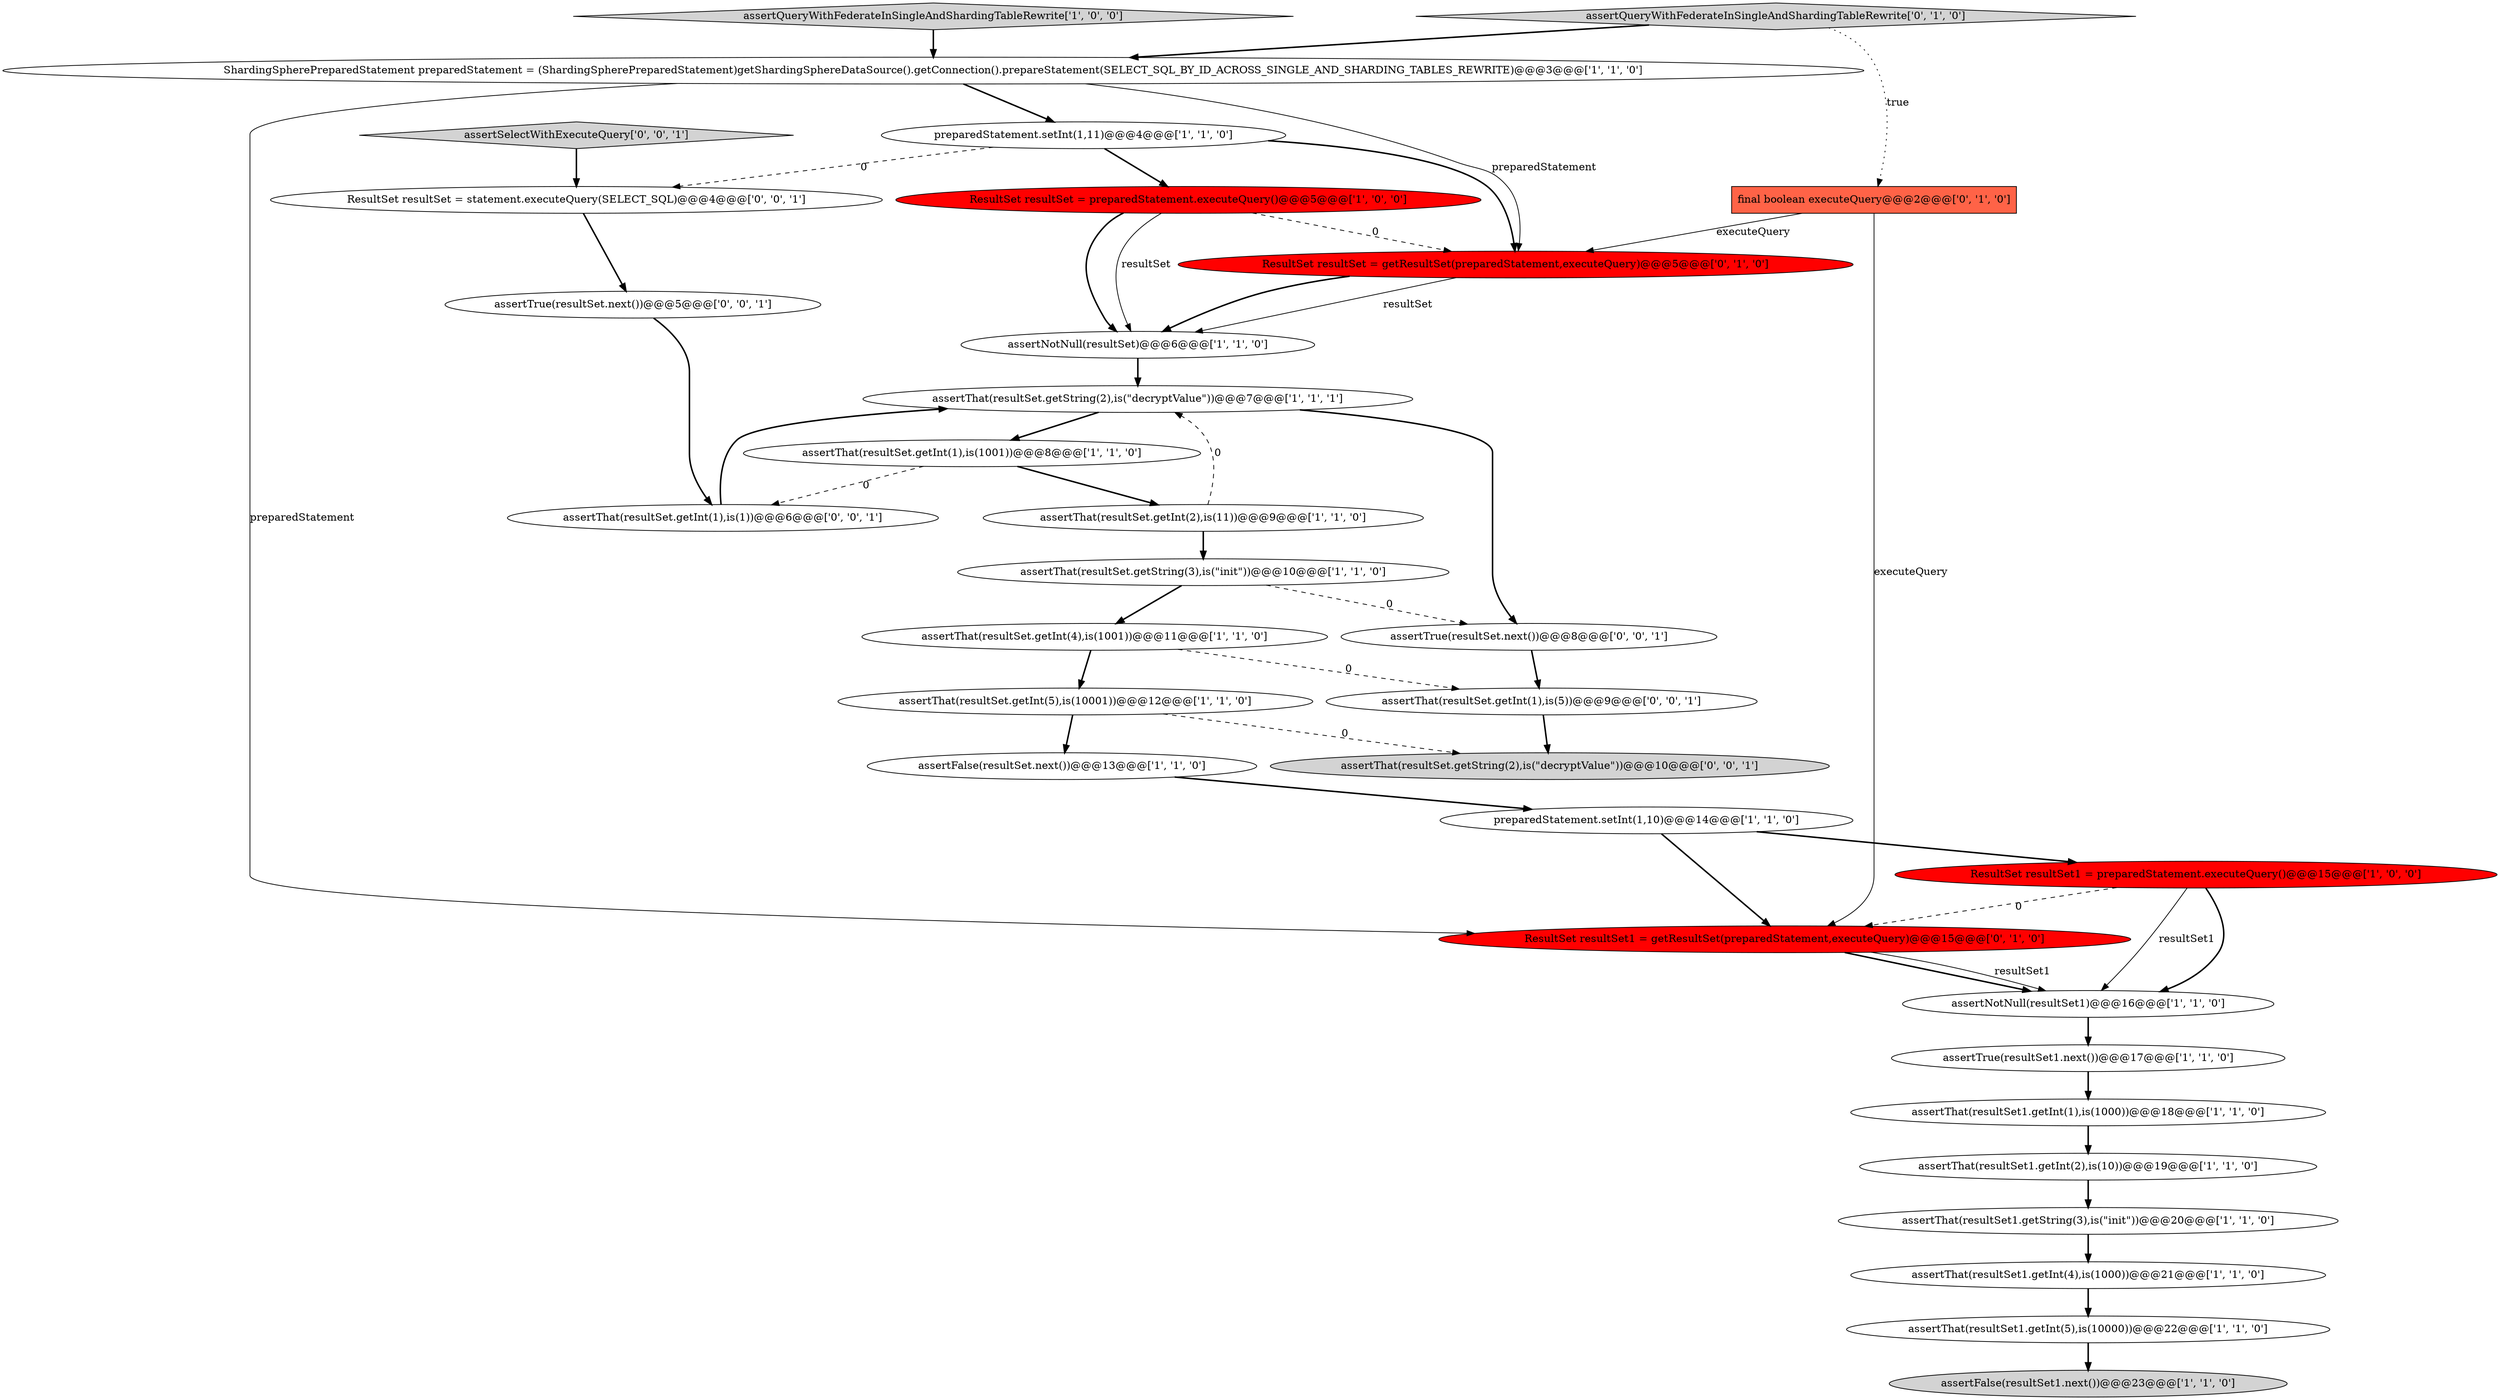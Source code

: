 digraph {
8 [style = filled, label = "assertThat(resultSet1.getInt(1),is(1000))@@@18@@@['1', '1', '0']", fillcolor = white, shape = ellipse image = "AAA0AAABBB1BBB"];
30 [style = filled, label = "assertSelectWithExecuteQuery['0', '0', '1']", fillcolor = lightgray, shape = diamond image = "AAA0AAABBB3BBB"];
13 [style = filled, label = "assertThat(resultSet1.getInt(2),is(10))@@@19@@@['1', '1', '0']", fillcolor = white, shape = ellipse image = "AAA0AAABBB1BBB"];
19 [style = filled, label = "assertThat(resultSet1.getInt(5),is(10000))@@@22@@@['1', '1', '0']", fillcolor = white, shape = ellipse image = "AAA0AAABBB1BBB"];
2 [style = filled, label = "assertThat(resultSet.getInt(1),is(1001))@@@8@@@['1', '1', '0']", fillcolor = white, shape = ellipse image = "AAA0AAABBB1BBB"];
22 [style = filled, label = "ResultSet resultSet = getResultSet(preparedStatement,executeQuery)@@@5@@@['0', '1', '0']", fillcolor = red, shape = ellipse image = "AAA1AAABBB2BBB"];
17 [style = filled, label = "ResultSet resultSet1 = preparedStatement.executeQuery()@@@15@@@['1', '0', '0']", fillcolor = red, shape = ellipse image = "AAA1AAABBB1BBB"];
32 [style = filled, label = "assertThat(resultSet.getInt(1),is(1))@@@6@@@['0', '0', '1']", fillcolor = white, shape = ellipse image = "AAA0AAABBB3BBB"];
24 [style = filled, label = "final boolean executeQuery@@@2@@@['0', '1', '0']", fillcolor = tomato, shape = box image = "AAA1AAABBB2BBB"];
9 [style = filled, label = "assertNotNull(resultSet)@@@6@@@['1', '1', '0']", fillcolor = white, shape = ellipse image = "AAA0AAABBB1BBB"];
4 [style = filled, label = "assertThat(resultSet.getInt(4),is(1001))@@@11@@@['1', '1', '0']", fillcolor = white, shape = ellipse image = "AAA0AAABBB1BBB"];
25 [style = filled, label = "assertQueryWithFederateInSingleAndShardingTableRewrite['0', '1', '0']", fillcolor = lightgray, shape = diamond image = "AAA0AAABBB2BBB"];
23 [style = filled, label = "ResultSet resultSet1 = getResultSet(preparedStatement,executeQuery)@@@15@@@['0', '1', '0']", fillcolor = red, shape = ellipse image = "AAA1AAABBB2BBB"];
7 [style = filled, label = "assertThat(resultSet.getString(2),is(\"decryptValue\"))@@@7@@@['1', '1', '1']", fillcolor = white, shape = ellipse image = "AAA0AAABBB1BBB"];
11 [style = filled, label = "assertTrue(resultSet1.next())@@@17@@@['1', '1', '0']", fillcolor = white, shape = ellipse image = "AAA0AAABBB1BBB"];
15 [style = filled, label = "assertNotNull(resultSet1)@@@16@@@['1', '1', '0']", fillcolor = white, shape = ellipse image = "AAA0AAABBB1BBB"];
6 [style = filled, label = "assertThat(resultSet.getInt(2),is(11))@@@9@@@['1', '1', '0']", fillcolor = white, shape = ellipse image = "AAA0AAABBB1BBB"];
26 [style = filled, label = "assertTrue(resultSet.next())@@@8@@@['0', '0', '1']", fillcolor = white, shape = ellipse image = "AAA0AAABBB3BBB"];
29 [style = filled, label = "assertTrue(resultSet.next())@@@5@@@['0', '0', '1']", fillcolor = white, shape = ellipse image = "AAA0AAABBB3BBB"];
31 [style = filled, label = "assertThat(resultSet.getInt(1),is(5))@@@9@@@['0', '0', '1']", fillcolor = white, shape = ellipse image = "AAA0AAABBB3BBB"];
21 [style = filled, label = "assertQueryWithFederateInSingleAndShardingTableRewrite['1', '0', '0']", fillcolor = lightgray, shape = diamond image = "AAA0AAABBB1BBB"];
1 [style = filled, label = "assertThat(resultSet.getString(3),is(\"init\"))@@@10@@@['1', '1', '0']", fillcolor = white, shape = ellipse image = "AAA0AAABBB1BBB"];
16 [style = filled, label = "assertThat(resultSet1.getString(3),is(\"init\"))@@@20@@@['1', '1', '0']", fillcolor = white, shape = ellipse image = "AAA0AAABBB1BBB"];
20 [style = filled, label = "preparedStatement.setInt(1,10)@@@14@@@['1', '1', '0']", fillcolor = white, shape = ellipse image = "AAA0AAABBB1BBB"];
12 [style = filled, label = "assertFalse(resultSet1.next())@@@23@@@['1', '1', '0']", fillcolor = lightgray, shape = ellipse image = "AAA0AAABBB1BBB"];
3 [style = filled, label = "ResultSet resultSet = preparedStatement.executeQuery()@@@5@@@['1', '0', '0']", fillcolor = red, shape = ellipse image = "AAA1AAABBB1BBB"];
5 [style = filled, label = "assertThat(resultSet1.getInt(4),is(1000))@@@21@@@['1', '1', '0']", fillcolor = white, shape = ellipse image = "AAA0AAABBB1BBB"];
18 [style = filled, label = "assertThat(resultSet.getInt(5),is(10001))@@@12@@@['1', '1', '0']", fillcolor = white, shape = ellipse image = "AAA0AAABBB1BBB"];
10 [style = filled, label = "preparedStatement.setInt(1,11)@@@4@@@['1', '1', '0']", fillcolor = white, shape = ellipse image = "AAA0AAABBB1BBB"];
14 [style = filled, label = "assertFalse(resultSet.next())@@@13@@@['1', '1', '0']", fillcolor = white, shape = ellipse image = "AAA0AAABBB1BBB"];
27 [style = filled, label = "ResultSet resultSet = statement.executeQuery(SELECT_SQL)@@@4@@@['0', '0', '1']", fillcolor = white, shape = ellipse image = "AAA0AAABBB3BBB"];
0 [style = filled, label = "ShardingSpherePreparedStatement preparedStatement = (ShardingSpherePreparedStatement)getShardingSphereDataSource().getConnection().prepareStatement(SELECT_SQL_BY_ID_ACROSS_SINGLE_AND_SHARDING_TABLES_REWRITE)@@@3@@@['1', '1', '0']", fillcolor = white, shape = ellipse image = "AAA0AAABBB1BBB"];
28 [style = filled, label = "assertThat(resultSet.getString(2),is(\"decryptValue\"))@@@10@@@['0', '0', '1']", fillcolor = lightgray, shape = ellipse image = "AAA0AAABBB3BBB"];
25->0 [style = bold, label=""];
10->22 [style = bold, label=""];
1->4 [style = bold, label=""];
20->17 [style = bold, label=""];
21->0 [style = bold, label=""];
19->12 [style = bold, label=""];
22->9 [style = solid, label="resultSet"];
1->26 [style = dashed, label="0"];
2->6 [style = bold, label=""];
6->7 [style = dashed, label="0"];
2->32 [style = dashed, label="0"];
22->9 [style = bold, label=""];
30->27 [style = bold, label=""];
23->15 [style = bold, label=""];
4->31 [style = dashed, label="0"];
10->3 [style = bold, label=""];
25->24 [style = dotted, label="true"];
4->18 [style = bold, label=""];
32->7 [style = bold, label=""];
3->22 [style = dashed, label="0"];
0->22 [style = solid, label="preparedStatement"];
9->7 [style = bold, label=""];
10->27 [style = dashed, label="0"];
13->16 [style = bold, label=""];
24->23 [style = solid, label="executeQuery"];
17->15 [style = solid, label="resultSet1"];
7->26 [style = bold, label=""];
3->9 [style = bold, label=""];
5->19 [style = bold, label=""];
6->1 [style = bold, label=""];
0->10 [style = bold, label=""];
26->31 [style = bold, label=""];
15->11 [style = bold, label=""];
20->23 [style = bold, label=""];
7->2 [style = bold, label=""];
29->32 [style = bold, label=""];
0->23 [style = solid, label="preparedStatement"];
17->15 [style = bold, label=""];
23->15 [style = solid, label="resultSet1"];
3->9 [style = solid, label="resultSet"];
16->5 [style = bold, label=""];
18->28 [style = dashed, label="0"];
11->8 [style = bold, label=""];
31->28 [style = bold, label=""];
17->23 [style = dashed, label="0"];
27->29 [style = bold, label=""];
24->22 [style = solid, label="executeQuery"];
18->14 [style = bold, label=""];
8->13 [style = bold, label=""];
14->20 [style = bold, label=""];
}
